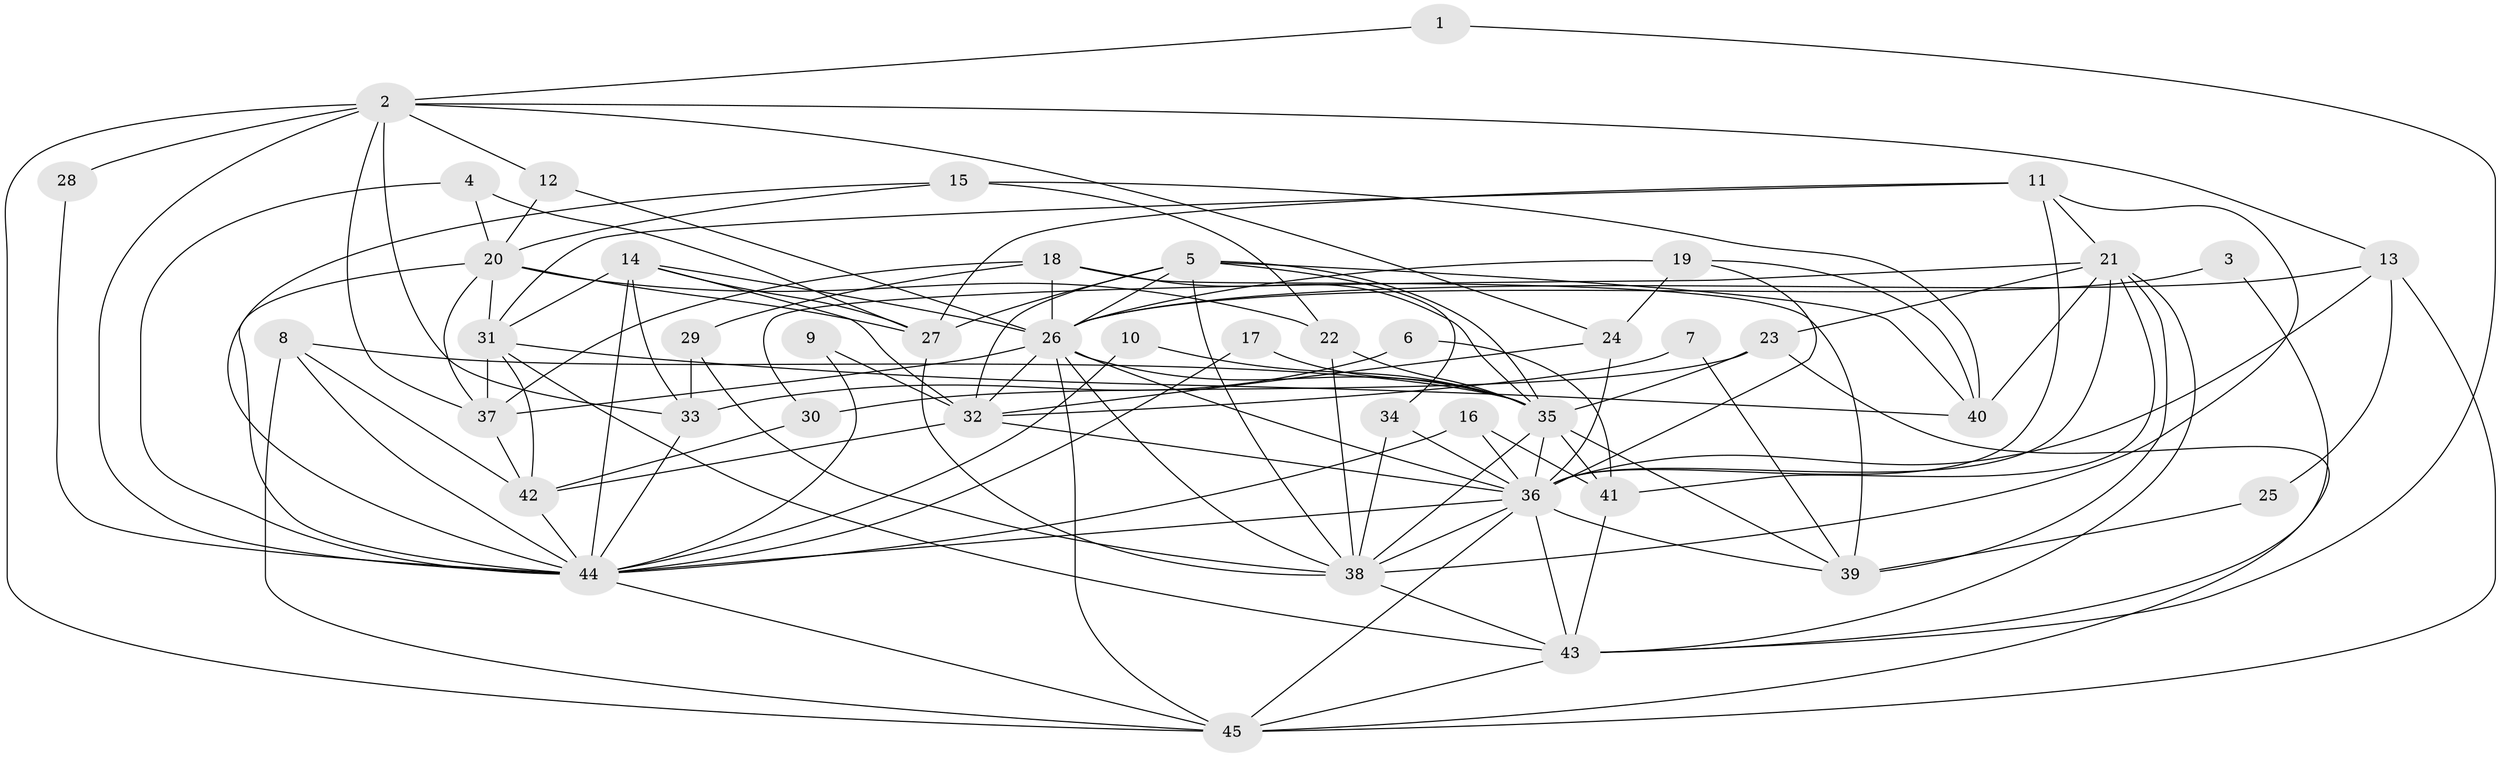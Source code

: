 // original degree distribution, {4: 0.2247191011235955, 6: 0.11235955056179775, 2: 0.1797752808988764, 7: 0.10112359550561797, 3: 0.29213483146067415, 8: 0.011235955056179775, 5: 0.07865168539325842}
// Generated by graph-tools (version 1.1) at 2025/50/03/09/25 03:50:12]
// undirected, 45 vertices, 124 edges
graph export_dot {
graph [start="1"]
  node [color=gray90,style=filled];
  1;
  2;
  3;
  4;
  5;
  6;
  7;
  8;
  9;
  10;
  11;
  12;
  13;
  14;
  15;
  16;
  17;
  18;
  19;
  20;
  21;
  22;
  23;
  24;
  25;
  26;
  27;
  28;
  29;
  30;
  31;
  32;
  33;
  34;
  35;
  36;
  37;
  38;
  39;
  40;
  41;
  42;
  43;
  44;
  45;
  1 -- 2 [weight=1.0];
  1 -- 43 [weight=1.0];
  2 -- 12 [weight=1.0];
  2 -- 13 [weight=1.0];
  2 -- 24 [weight=1.0];
  2 -- 28 [weight=2.0];
  2 -- 33 [weight=2.0];
  2 -- 37 [weight=1.0];
  2 -- 44 [weight=1.0];
  2 -- 45 [weight=1.0];
  3 -- 26 [weight=1.0];
  3 -- 43 [weight=1.0];
  4 -- 20 [weight=1.0];
  4 -- 27 [weight=1.0];
  4 -- 44 [weight=1.0];
  5 -- 26 [weight=1.0];
  5 -- 27 [weight=1.0];
  5 -- 32 [weight=1.0];
  5 -- 34 [weight=1.0];
  5 -- 35 [weight=1.0];
  5 -- 38 [weight=1.0];
  5 -- 40 [weight=1.0];
  6 -- 33 [weight=1.0];
  6 -- 41 [weight=1.0];
  7 -- 32 [weight=1.0];
  7 -- 39 [weight=1.0];
  8 -- 35 [weight=1.0];
  8 -- 42 [weight=1.0];
  8 -- 44 [weight=1.0];
  8 -- 45 [weight=1.0];
  9 -- 32 [weight=1.0];
  9 -- 44 [weight=1.0];
  10 -- 35 [weight=1.0];
  10 -- 44 [weight=1.0];
  11 -- 21 [weight=1.0];
  11 -- 27 [weight=1.0];
  11 -- 31 [weight=1.0];
  11 -- 36 [weight=1.0];
  11 -- 38 [weight=1.0];
  12 -- 20 [weight=1.0];
  12 -- 26 [weight=1.0];
  13 -- 25 [weight=1.0];
  13 -- 26 [weight=1.0];
  13 -- 36 [weight=2.0];
  13 -- 45 [weight=1.0];
  14 -- 26 [weight=1.0];
  14 -- 27 [weight=1.0];
  14 -- 31 [weight=1.0];
  14 -- 32 [weight=1.0];
  14 -- 33 [weight=1.0];
  14 -- 44 [weight=2.0];
  15 -- 20 [weight=1.0];
  15 -- 22 [weight=1.0];
  15 -- 40 [weight=1.0];
  15 -- 44 [weight=1.0];
  16 -- 36 [weight=1.0];
  16 -- 41 [weight=1.0];
  16 -- 44 [weight=1.0];
  17 -- 35 [weight=1.0];
  17 -- 44 [weight=1.0];
  18 -- 26 [weight=1.0];
  18 -- 29 [weight=1.0];
  18 -- 35 [weight=1.0];
  18 -- 37 [weight=1.0];
  18 -- 39 [weight=1.0];
  19 -- 24 [weight=1.0];
  19 -- 26 [weight=1.0];
  19 -- 36 [weight=1.0];
  19 -- 40 [weight=1.0];
  20 -- 22 [weight=1.0];
  20 -- 27 [weight=1.0];
  20 -- 31 [weight=1.0];
  20 -- 37 [weight=1.0];
  20 -- 44 [weight=1.0];
  21 -- 23 [weight=1.0];
  21 -- 30 [weight=1.0];
  21 -- 36 [weight=1.0];
  21 -- 39 [weight=1.0];
  21 -- 40 [weight=1.0];
  21 -- 41 [weight=1.0];
  21 -- 43 [weight=1.0];
  22 -- 35 [weight=1.0];
  22 -- 38 [weight=1.0];
  23 -- 30 [weight=1.0];
  23 -- 35 [weight=1.0];
  23 -- 45 [weight=1.0];
  24 -- 32 [weight=1.0];
  24 -- 36 [weight=1.0];
  25 -- 39 [weight=1.0];
  26 -- 32 [weight=1.0];
  26 -- 35 [weight=1.0];
  26 -- 36 [weight=1.0];
  26 -- 37 [weight=2.0];
  26 -- 38 [weight=1.0];
  26 -- 45 [weight=1.0];
  27 -- 38 [weight=1.0];
  28 -- 44 [weight=1.0];
  29 -- 33 [weight=1.0];
  29 -- 38 [weight=1.0];
  30 -- 42 [weight=1.0];
  31 -- 37 [weight=1.0];
  31 -- 40 [weight=1.0];
  31 -- 42 [weight=1.0];
  31 -- 43 [weight=1.0];
  32 -- 36 [weight=1.0];
  32 -- 42 [weight=1.0];
  33 -- 44 [weight=1.0];
  34 -- 36 [weight=2.0];
  34 -- 38 [weight=1.0];
  35 -- 36 [weight=1.0];
  35 -- 38 [weight=1.0];
  35 -- 39 [weight=1.0];
  35 -- 41 [weight=1.0];
  36 -- 38 [weight=1.0];
  36 -- 39 [weight=1.0];
  36 -- 43 [weight=1.0];
  36 -- 44 [weight=1.0];
  36 -- 45 [weight=1.0];
  37 -- 42 [weight=1.0];
  38 -- 43 [weight=1.0];
  41 -- 43 [weight=1.0];
  42 -- 44 [weight=1.0];
  43 -- 45 [weight=1.0];
  44 -- 45 [weight=1.0];
}
